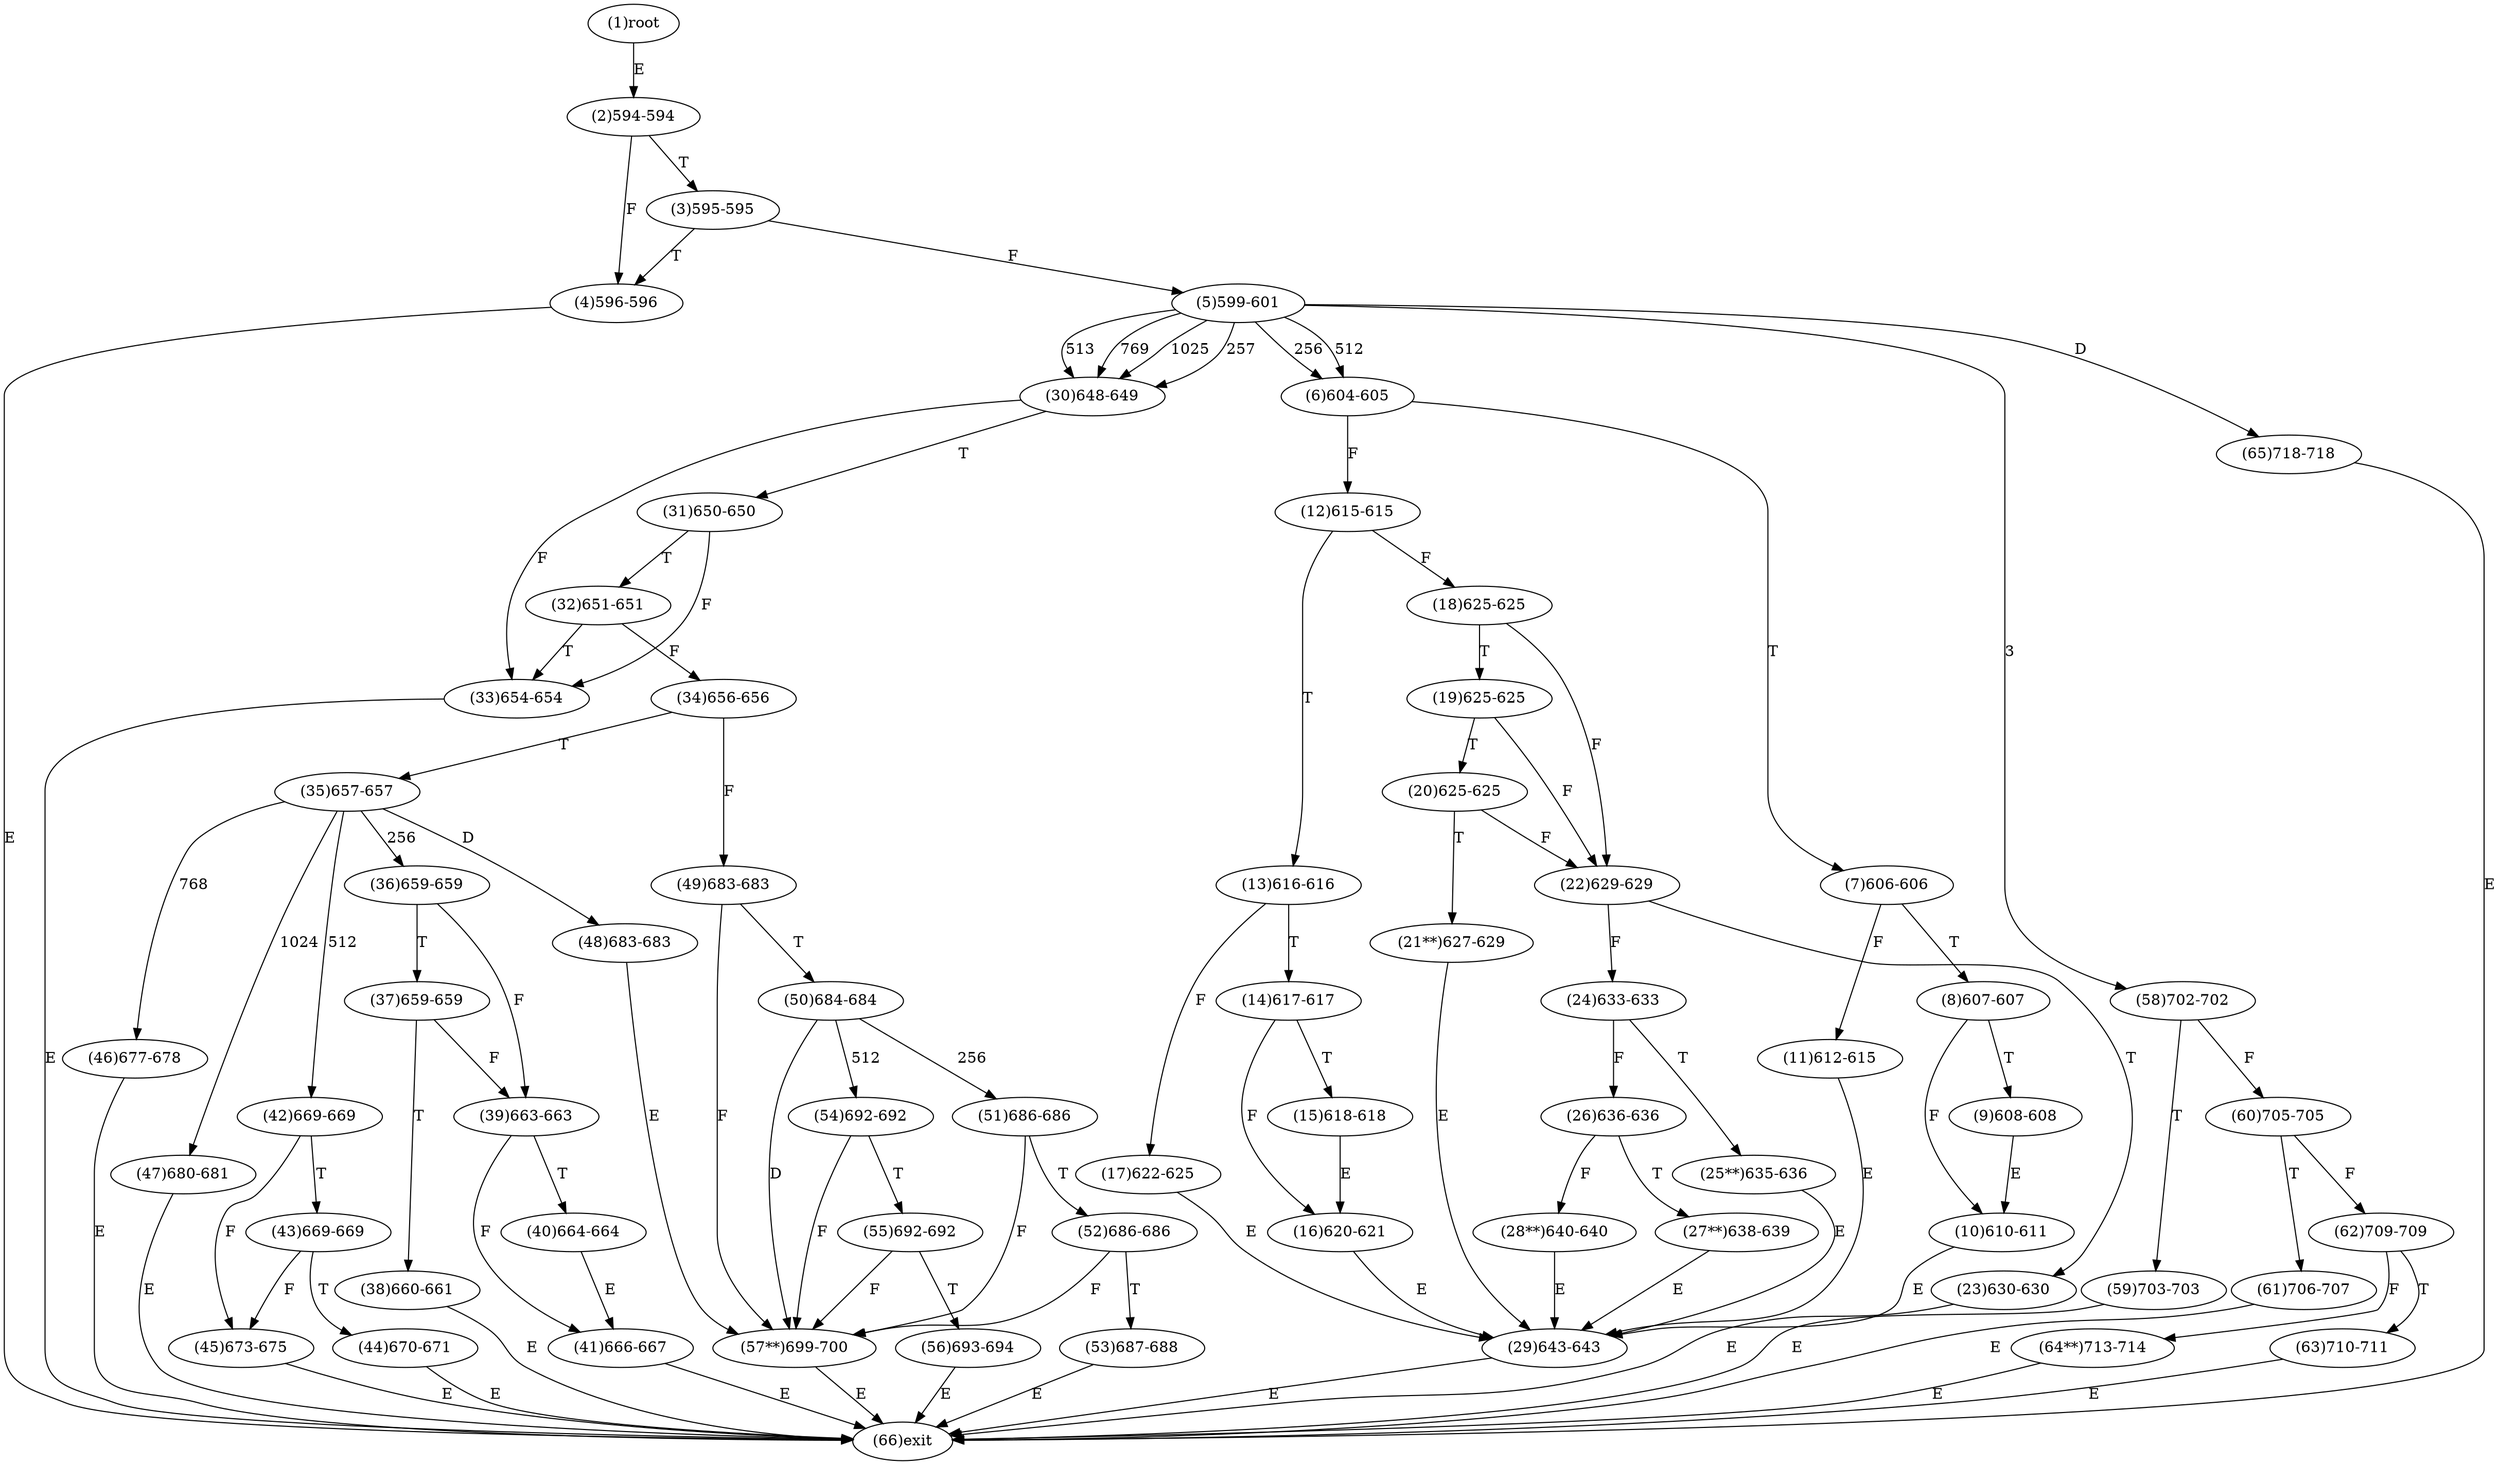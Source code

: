 digraph "" { 
1[ label="(1)root"];
2[ label="(2)594-594"];
3[ label="(3)595-595"];
4[ label="(4)596-596"];
5[ label="(5)599-601"];
6[ label="(6)604-605"];
7[ label="(7)606-606"];
8[ label="(8)607-607"];
9[ label="(9)608-608"];
10[ label="(10)610-611"];
11[ label="(11)612-615"];
12[ label="(12)615-615"];
13[ label="(13)616-616"];
14[ label="(14)617-617"];
15[ label="(15)618-618"];
17[ label="(17)622-625"];
16[ label="(16)620-621"];
19[ label="(19)625-625"];
18[ label="(18)625-625"];
21[ label="(21**)627-629"];
20[ label="(20)625-625"];
23[ label="(23)630-630"];
22[ label="(22)629-629"];
25[ label="(25**)635-636"];
24[ label="(24)633-633"];
27[ label="(27**)638-639"];
26[ label="(26)636-636"];
29[ label="(29)643-643"];
28[ label="(28**)640-640"];
31[ label="(31)650-650"];
30[ label="(30)648-649"];
34[ label="(34)656-656"];
35[ label="(35)657-657"];
32[ label="(32)651-651"];
33[ label="(33)654-654"];
38[ label="(38)660-661"];
39[ label="(39)663-663"];
36[ label="(36)659-659"];
37[ label="(37)659-659"];
42[ label="(42)669-669"];
43[ label="(43)669-669"];
40[ label="(40)664-664"];
41[ label="(41)666-667"];
46[ label="(46)677-678"];
47[ label="(47)680-681"];
44[ label="(44)670-671"];
45[ label="(45)673-675"];
51[ label="(51)686-686"];
50[ label="(50)684-684"];
49[ label="(49)683-683"];
48[ label="(48)683-683"];
55[ label="(55)692-692"];
54[ label="(54)692-692"];
53[ label="(53)687-688"];
52[ label="(52)686-686"];
59[ label="(59)703-703"];
58[ label="(58)702-702"];
57[ label="(57**)699-700"];
56[ label="(56)693-694"];
63[ label="(63)710-711"];
62[ label="(62)709-709"];
61[ label="(61)706-707"];
60[ label="(60)705-705"];
64[ label="(64**)713-714"];
65[ label="(65)718-718"];
66[ label="(66)exit"];
1->2[ label="E"];
2->4[ label="F"];
2->3[ label="T"];
3->5[ label="F"];
3->4[ label="T"];
4->66[ label="E"];
5->58[ label="3"];
5->6[ label="256"];
5->30[ label="257"];
5->6[ label="512"];
5->30[ label="513"];
5->30[ label="769"];
5->30[ label="1025"];
5->65[ label="D"];
6->12[ label="F"];
6->7[ label="T"];
7->11[ label="F"];
7->8[ label="T"];
8->10[ label="F"];
8->9[ label="T"];
9->10[ label="E"];
10->29[ label="E"];
11->29[ label="E"];
12->18[ label="F"];
12->13[ label="T"];
13->17[ label="F"];
13->14[ label="T"];
14->16[ label="F"];
14->15[ label="T"];
15->16[ label="E"];
16->29[ label="E"];
17->29[ label="E"];
18->22[ label="F"];
18->19[ label="T"];
19->22[ label="F"];
19->20[ label="T"];
20->22[ label="F"];
20->21[ label="T"];
21->29[ label="E"];
22->24[ label="F"];
22->23[ label="T"];
23->66[ label="E"];
24->26[ label="F"];
24->25[ label="T"];
25->29[ label="E"];
26->28[ label="F"];
26->27[ label="T"];
27->29[ label="E"];
28->29[ label="E"];
29->66[ label="E"];
30->33[ label="F"];
30->31[ label="T"];
31->33[ label="F"];
31->32[ label="T"];
32->34[ label="F"];
32->33[ label="T"];
33->66[ label="E"];
34->49[ label="F"];
34->35[ label="T"];
35->36[ label="256"];
35->42[ label="512"];
35->46[ label="768"];
35->47[ label="1024"];
35->48[ label="D"];
36->39[ label="F"];
36->37[ label="T"];
37->39[ label="F"];
37->38[ label="T"];
38->66[ label="E"];
39->41[ label="F"];
39->40[ label="T"];
40->41[ label="E"];
41->66[ label="E"];
42->45[ label="F"];
42->43[ label="T"];
43->45[ label="F"];
43->44[ label="T"];
44->66[ label="E"];
45->66[ label="E"];
46->66[ label="E"];
47->66[ label="E"];
48->57[ label="E"];
49->57[ label="F"];
49->50[ label="T"];
50->51[ label="256"];
50->54[ label="512"];
50->57[ label="D"];
51->57[ label="F"];
51->52[ label="T"];
52->57[ label="F"];
52->53[ label="T"];
53->66[ label="E"];
54->57[ label="F"];
54->55[ label="T"];
55->57[ label="F"];
55->56[ label="T"];
56->66[ label="E"];
57->66[ label="E"];
58->60[ label="F"];
58->59[ label="T"];
59->66[ label="E"];
60->62[ label="F"];
60->61[ label="T"];
61->66[ label="E"];
62->64[ label="F"];
62->63[ label="T"];
63->66[ label="E"];
64->66[ label="E"];
65->66[ label="E"];
}